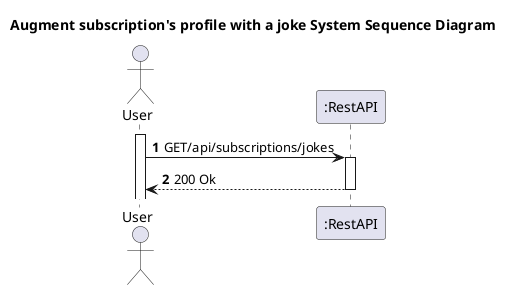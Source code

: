 @startuml
'https://plantuml.com/sequence-diagram

title Augment subscription's profile with a joke System Sequence Diagram

autoactivate on
autonumber

actor "User" as User
participant ":RestAPI" as System

activate User

User -> System: GET/api/subscriptions/jokes
System --> User: 200 Ok
@enduml
